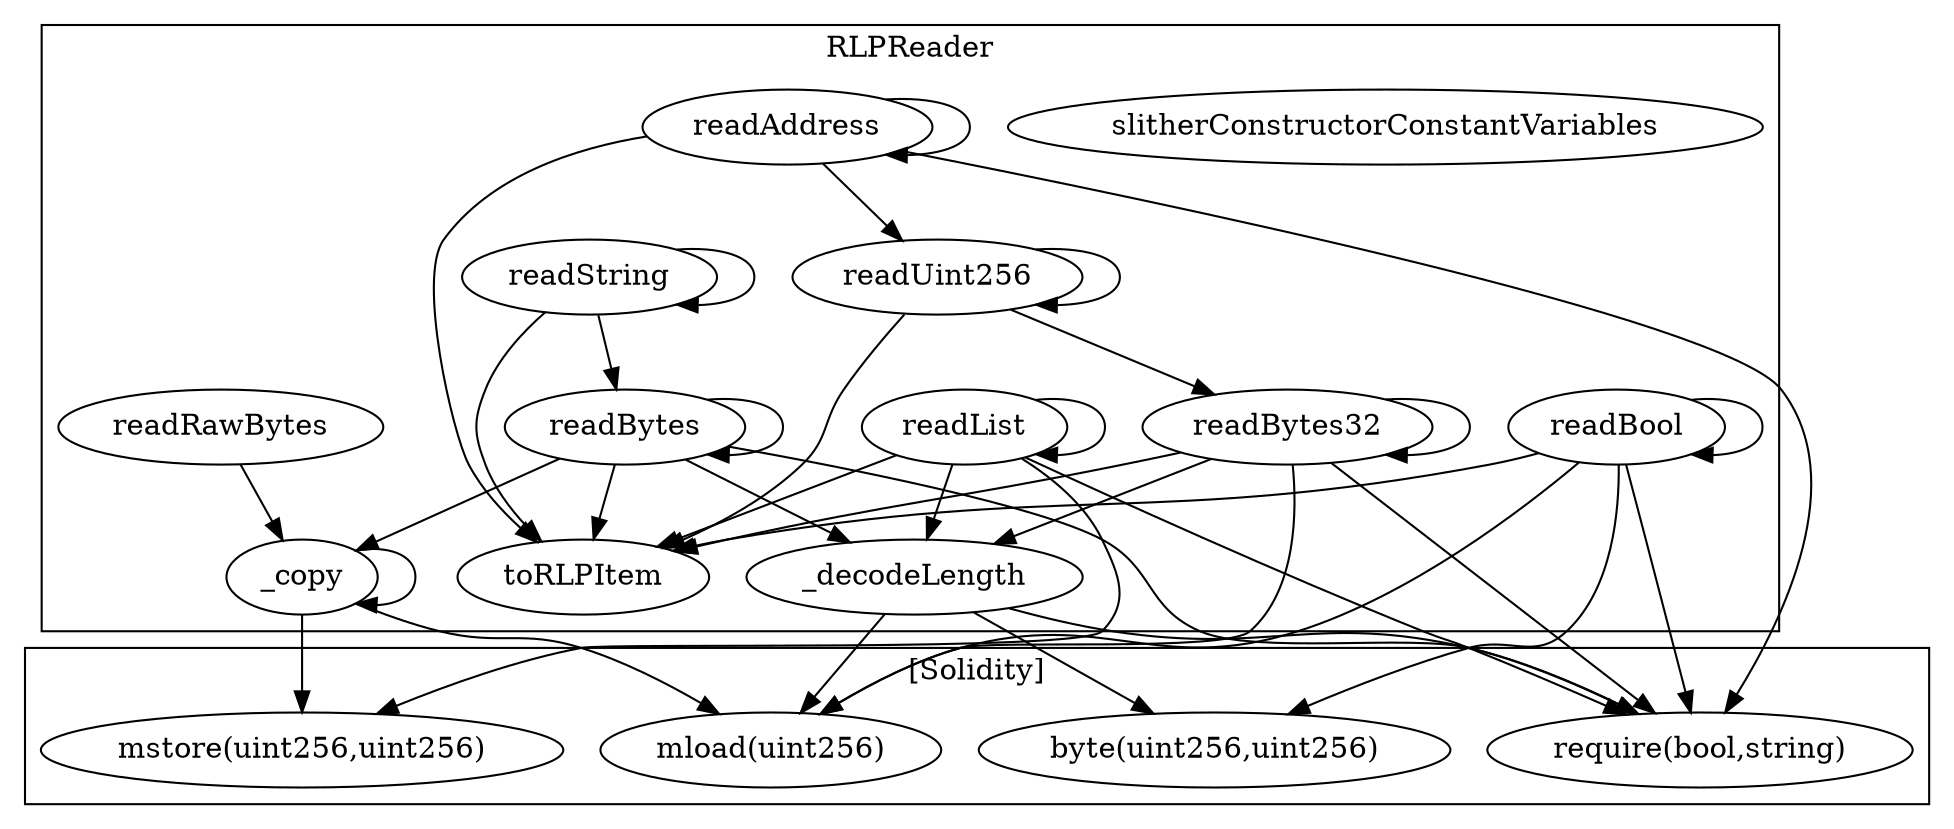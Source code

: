 strict digraph {
subgraph cluster_30874_RLPReader {
label = "RLPReader"
"30874_readList" [label="readList"]
"30874_readBytes" [label="readBytes"]
"30874_toRLPItem" [label="toRLPItem"]
"30874_readString" [label="readString"]
"30874_readRawBytes" [label="readRawBytes"]
"30874__copy" [label="_copy"]
"30874_slitherConstructorConstantVariables" [label="slitherConstructorConstantVariables"]
"30874_readUint256" [label="readUint256"]
"30874__decodeLength" [label="_decodeLength"]
"30874_readBytes32" [label="readBytes32"]
"30874_readAddress" [label="readAddress"]
"30874_readBool" [label="readBool"]
"30874_readUint256" -> "30874_readBytes32"
"30874_readUint256" -> "30874_toRLPItem"
"30874__copy" -> "30874__copy"
"30874_readRawBytes" -> "30874__copy"
"30874_readList" -> "30874_toRLPItem"
"30874_readList" -> "30874__decodeLength"
"30874_readBool" -> "30874_toRLPItem"
"30874_readList" -> "30874_readList"
"30874_readBytes32" -> "30874_readBytes32"
"30874_readString" -> "30874_readString"
"30874_readBytes" -> "30874__copy"
"30874_readAddress" -> "30874_readUint256"
"30874_readBytes" -> "30874_readBytes"
"30874_readString" -> "30874_toRLPItem"
"30874_readAddress" -> "30874_readAddress"
"30874_readString" -> "30874_readBytes"
"30874_readBytes" -> "30874_toRLPItem"
"30874_readBytes32" -> "30874_toRLPItem"
"30874_readBool" -> "30874_readBool"
"30874_readAddress" -> "30874_toRLPItem"
"30874_readUint256" -> "30874_readUint256"
"30874_readBytes" -> "30874__decodeLength"
"30874_readBytes32" -> "30874__decodeLength"
}subgraph cluster_solidity {
label = "[Solidity]"
"require(bool,string)" 
"mload(uint256)" 
"mstore(uint256,uint256)" 
"byte(uint256,uint256)" 
"30874_readBool" -> "mload(uint256)"
"30874_readBytes32" -> "mload(uint256)"
"30874_readBytes" -> "require(bool,string)"
"30874_readList" -> "mstore(uint256,uint256)"
"30874_readBool" -> "require(bool,string)"
"30874_readBytes32" -> "require(bool,string)"
"30874__decodeLength" -> "byte(uint256,uint256)"
"30874__decodeLength" -> "mload(uint256)"
"30874__copy" -> "mstore(uint256,uint256)"
"30874_readAddress" -> "require(bool,string)"
"30874__copy" -> "mload(uint256)"
"30874__decodeLength" -> "require(bool,string)"
"30874_readList" -> "require(bool,string)"
"30874_readBool" -> "byte(uint256,uint256)"
}
}